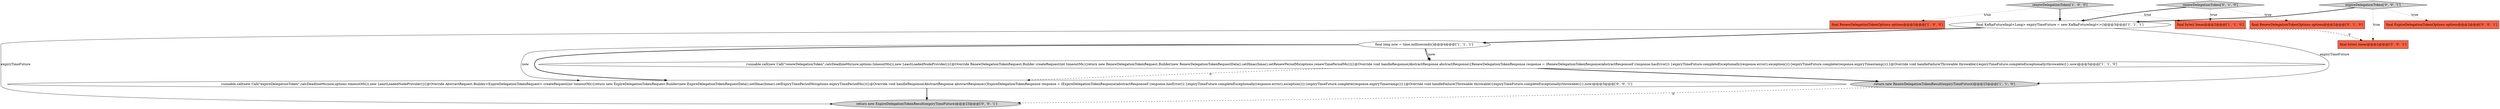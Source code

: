 digraph {
6 [style = filled, label = "final KafkaFutureImpl<Long> expiryTimeFuture = new KafkaFutureImpl<>()@@@3@@@['1', '1', '1']", fillcolor = white, shape = ellipse image = "AAA0AAABBB1BBB"];
0 [style = filled, label = "final RenewDelegationTokenOptions options@@@2@@@['1', '0', '0']", fillcolor = tomato, shape = box image = "AAA0AAABBB1BBB"];
4 [style = filled, label = "runnable.call(new Call(\"renewDelegationToken\",calcDeadlineMs(now,options.timeoutMs()),new LeastLoadedNodeProvider()){@Override RenewDelegationTokenRequest.Builder createRequest(int timeoutMs){return new RenewDelegationTokenRequest.Builder(new RenewDelegationTokenRequestData().setHmac(hmac).setRenewPeriodMs(options.renewTimePeriodMs()))}@Override void handleResponse(AbstractResponse abstractResponse){RenewDelegationTokenResponse response = (RenewDelegationTokenResponse)abstractResponseif (response.hasError()) {expiryTimeFuture.completeExceptionally(response.error().exception())}{expiryTimeFuture.complete(response.expiryTimestamp())}}@Override void handleFailure(Throwable throwable){expiryTimeFuture.completeExceptionally(throwable)}},now)@@@5@@@['1', '1', '0']", fillcolor = white, shape = ellipse image = "AAA0AAABBB1BBB"];
11 [style = filled, label = "return new ExpireDelegationTokenResult(expiryTimeFuture)@@@23@@@['0', '0', '1']", fillcolor = lightgray, shape = ellipse image = "AAA0AAABBB3BBB"];
5 [style = filled, label = "return new RenewDelegationTokenResult(expiryTimeFuture)@@@23@@@['1', '1', '0']", fillcolor = lightgray, shape = ellipse image = "AAA0AAABBB1BBB"];
2 [style = filled, label = "renewDelegationToken['1', '0', '0']", fillcolor = lightgray, shape = diamond image = "AAA0AAABBB1BBB"];
10 [style = filled, label = "runnable.call(new Call(\"expireDelegationToken\",calcDeadlineMs(now,options.timeoutMs()),new LeastLoadedNodeProvider()){@Override AbstractRequest.Builder<ExpireDelegationTokenRequest> createRequest(int timeoutMs){return new ExpireDelegationTokenRequest.Builder(new ExpireDelegationTokenRequestData().setHmac(hmac).setExpiryTimePeriodMs(options.expiryTimePeriodMs()))}@Override void handleResponse(AbstractResponse abstractResponse){ExpireDelegationTokenResponse response = (ExpireDelegationTokenResponse)abstractResponseif (response.hasError()) {expiryTimeFuture.completeExceptionally(response.error().exception())}{expiryTimeFuture.complete(response.expiryTimestamp())}}@Override void handleFailure(Throwable throwable){expiryTimeFuture.completeExceptionally(throwable)}},now)@@@5@@@['0', '0', '1']", fillcolor = white, shape = ellipse image = "AAA0AAABBB3BBB"];
3 [style = filled, label = "final long now = time.milliseconds()@@@4@@@['1', '1', '1']", fillcolor = white, shape = ellipse image = "AAA0AAABBB1BBB"];
7 [style = filled, label = "renewDelegationToken['0', '1', '0']", fillcolor = lightgray, shape = diamond image = "AAA0AAABBB2BBB"];
1 [style = filled, label = "final byte(( hmac@@@2@@@['1', '1', '0']", fillcolor = tomato, shape = box image = "AAA0AAABBB1BBB"];
12 [style = filled, label = "expireDelegationToken['0', '0', '1']", fillcolor = lightgray, shape = diamond image = "AAA0AAABBB3BBB"];
13 [style = filled, label = "final byte(( hmac@@@2@@@['0', '0', '1']", fillcolor = tomato, shape = box image = "AAA0AAABBB3BBB"];
9 [style = filled, label = "final ExpireDelegationTokenOptions options@@@2@@@['0', '0', '1']", fillcolor = tomato, shape = box image = "AAA0AAABBB3BBB"];
8 [style = filled, label = "final RenewDelegationTokenOptions options@@@2@@@['0', '1', '0']", fillcolor = tomato, shape = box image = "AAA0AAABBB2BBB"];
6->3 [style = bold, label=""];
2->0 [style = dotted, label="true"];
2->6 [style = bold, label=""];
3->10 [style = solid, label="now"];
12->6 [style = bold, label=""];
3->4 [style = bold, label=""];
1->13 [style = dashed, label="0"];
3->10 [style = bold, label=""];
12->13 [style = dotted, label="true"];
5->11 [style = dashed, label="0"];
6->5 [style = solid, label="expiryTimeFuture"];
2->1 [style = dotted, label="true"];
6->11 [style = solid, label="expiryTimeFuture"];
7->6 [style = bold, label=""];
3->4 [style = solid, label="now"];
4->10 [style = dashed, label="0"];
7->1 [style = dotted, label="true"];
7->8 [style = dotted, label="true"];
4->5 [style = bold, label=""];
12->9 [style = dotted, label="true"];
10->11 [style = bold, label=""];
}
